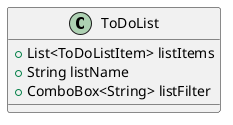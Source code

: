 @startuml
'https://plantuml.com/class-diagram

class ToDoList
{
    +List<ToDoListItem> listItems
    +String listName
    +ComboBox<String> listFilter
}

@enduml
